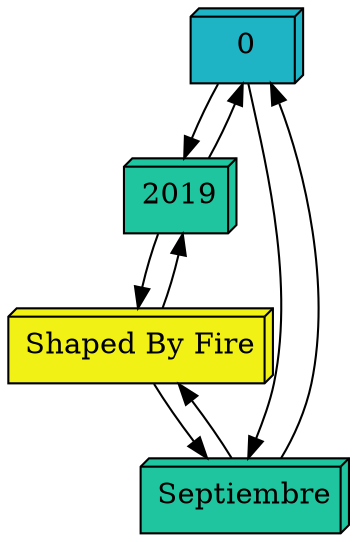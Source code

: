 digraph { 
node[shape=box3d, style=filled ]; 
0[fillcolor="#1EB3C5" pos=" 0,0!"];
0->2019; 
0->Septiembre; 
Septiembre[fillcolor="#1EC59E" pos=" 0,-9!"];
Septiembre->0; 
Septiembre->"Shaped By Fire"; 
2019[fillcolor="#1EC59E" pos=" 1,0!"];
2019->0; 
2019->"Shaped By Fire"; 
"Shaped By Fire"[fillcolor="#F1F116" pos=" 1,-9!"];
"Shaped By Fire"->2019; 
"Shaped By Fire"->Septiembre; 

}